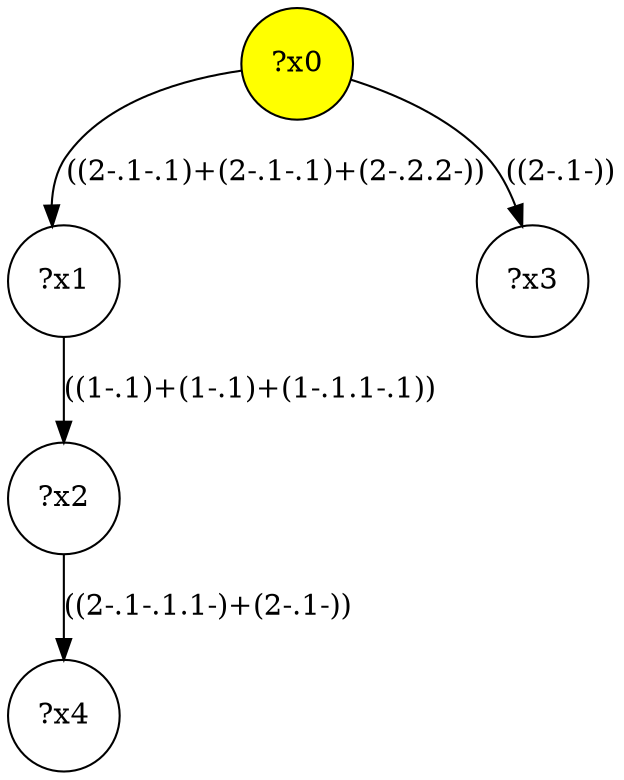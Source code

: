 digraph g {
	x0 [fillcolor="yellow", style="filled," shape=circle, label="?x0"];
	x1 [shape=circle, label="?x1"];
	x0 -> x1 [label="((2-.1-.1)+(2-.1-.1)+(2-.2.2-))"];
	x2 [shape=circle, label="?x2"];
	x1 -> x2 [label="((1-.1)+(1-.1)+(1-.1.1-.1))"];
	x3 [shape=circle, label="?x3"];
	x0 -> x3 [label="((2-.1-))"];
	x4 [shape=circle, label="?x4"];
	x2 -> x4 [label="((2-.1-.1.1-)+(2-.1-))"];
}

